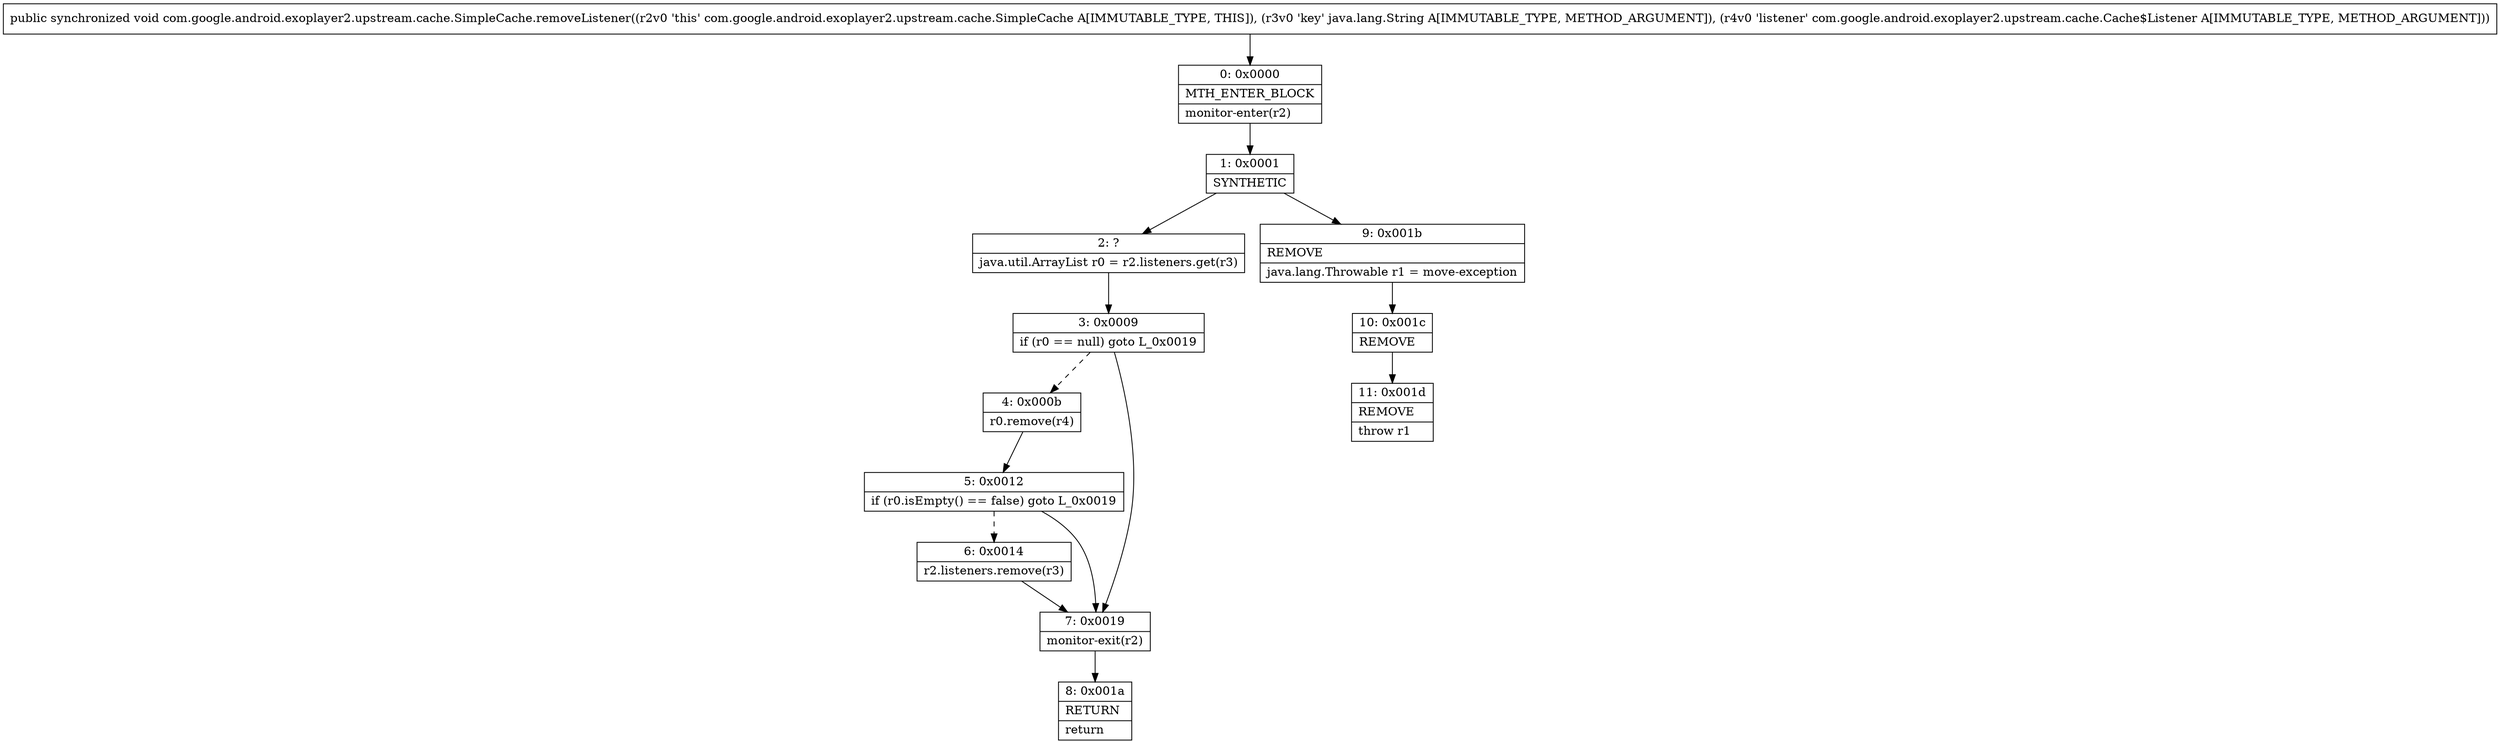digraph "CFG forcom.google.android.exoplayer2.upstream.cache.SimpleCache.removeListener(Ljava\/lang\/String;Lcom\/google\/android\/exoplayer2\/upstream\/cache\/Cache$Listener;)V" {
Node_0 [shape=record,label="{0\:\ 0x0000|MTH_ENTER_BLOCK\l|monitor\-enter(r2)\l}"];
Node_1 [shape=record,label="{1\:\ 0x0001|SYNTHETIC\l}"];
Node_2 [shape=record,label="{2\:\ ?|java.util.ArrayList r0 = r2.listeners.get(r3)\l}"];
Node_3 [shape=record,label="{3\:\ 0x0009|if (r0 == null) goto L_0x0019\l}"];
Node_4 [shape=record,label="{4\:\ 0x000b|r0.remove(r4)\l}"];
Node_5 [shape=record,label="{5\:\ 0x0012|if (r0.isEmpty() == false) goto L_0x0019\l}"];
Node_6 [shape=record,label="{6\:\ 0x0014|r2.listeners.remove(r3)\l}"];
Node_7 [shape=record,label="{7\:\ 0x0019|monitor\-exit(r2)\l}"];
Node_8 [shape=record,label="{8\:\ 0x001a|RETURN\l|return\l}"];
Node_9 [shape=record,label="{9\:\ 0x001b|REMOVE\l|java.lang.Throwable r1 = move\-exception\l}"];
Node_10 [shape=record,label="{10\:\ 0x001c|REMOVE\l}"];
Node_11 [shape=record,label="{11\:\ 0x001d|REMOVE\l|throw r1\l}"];
MethodNode[shape=record,label="{public synchronized void com.google.android.exoplayer2.upstream.cache.SimpleCache.removeListener((r2v0 'this' com.google.android.exoplayer2.upstream.cache.SimpleCache A[IMMUTABLE_TYPE, THIS]), (r3v0 'key' java.lang.String A[IMMUTABLE_TYPE, METHOD_ARGUMENT]), (r4v0 'listener' com.google.android.exoplayer2.upstream.cache.Cache$Listener A[IMMUTABLE_TYPE, METHOD_ARGUMENT])) }"];
MethodNode -> Node_0;
Node_0 -> Node_1;
Node_1 -> Node_2;
Node_1 -> Node_9;
Node_2 -> Node_3;
Node_3 -> Node_4[style=dashed];
Node_3 -> Node_7;
Node_4 -> Node_5;
Node_5 -> Node_6[style=dashed];
Node_5 -> Node_7;
Node_6 -> Node_7;
Node_7 -> Node_8;
Node_9 -> Node_10;
Node_10 -> Node_11;
}

